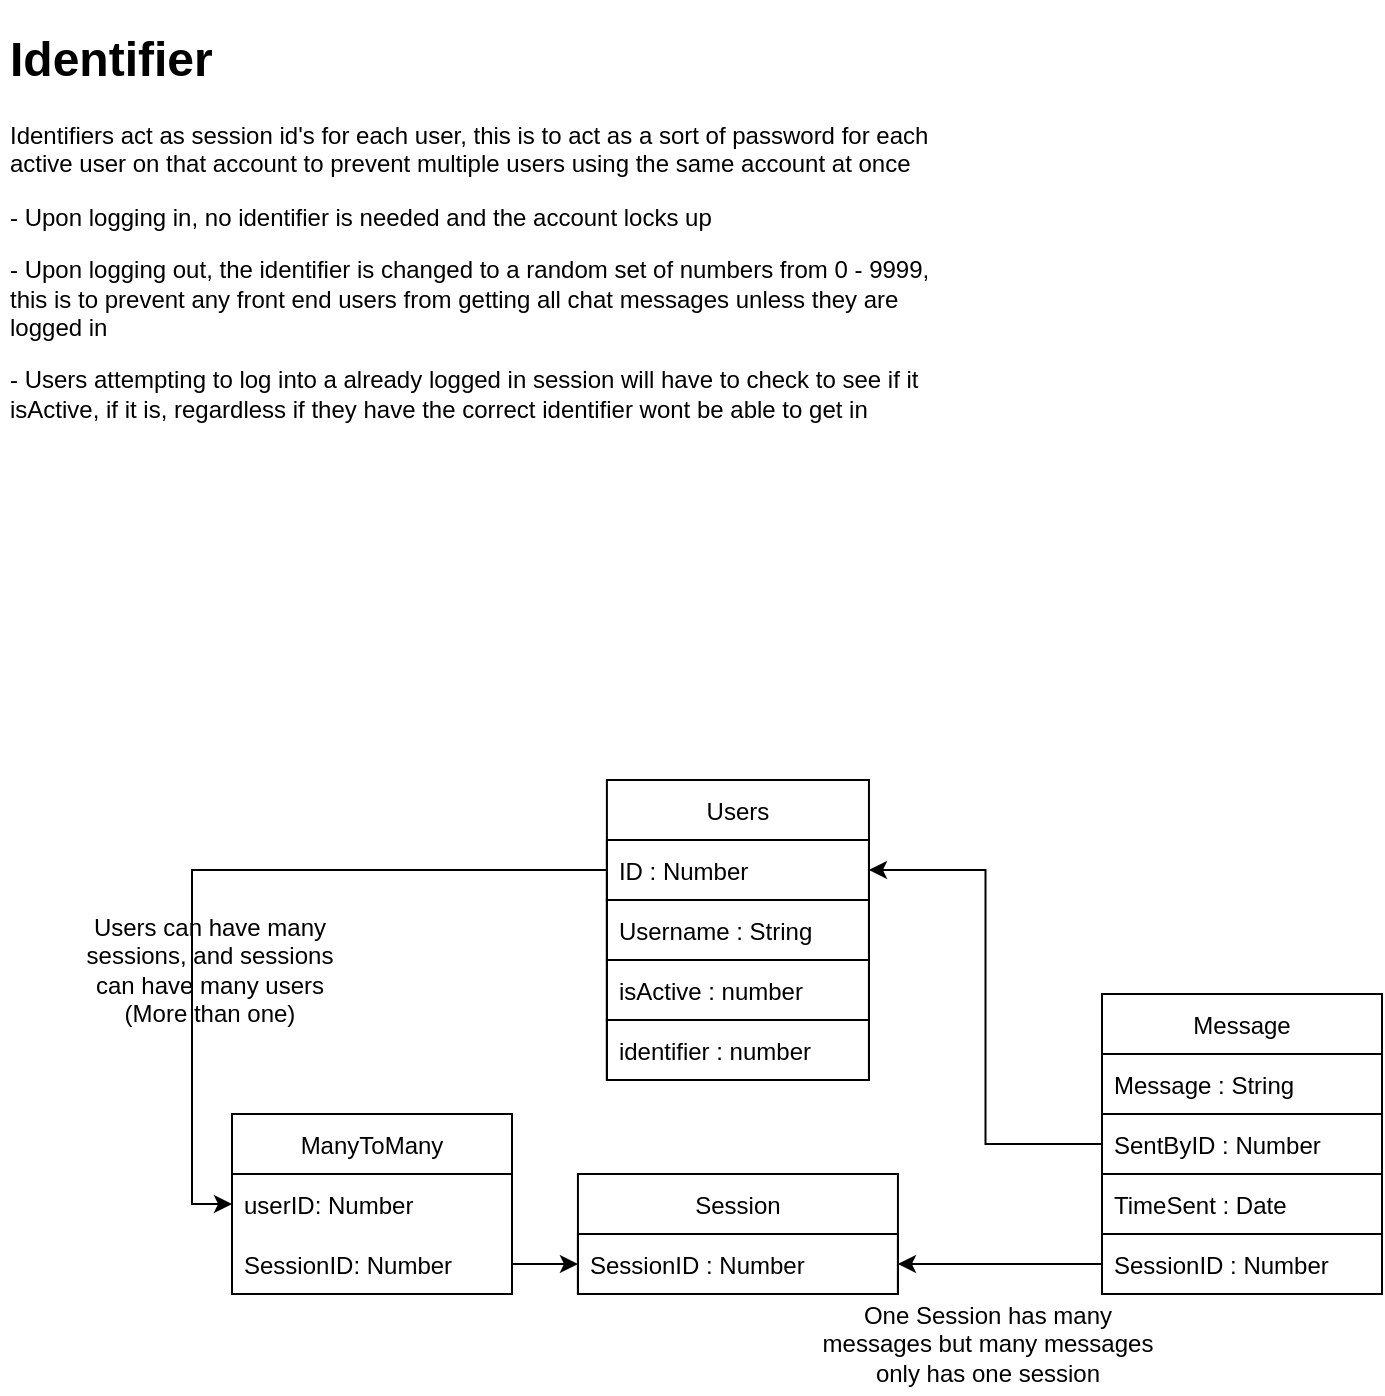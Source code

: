 <mxfile version="20.3.0" type="device"><diagram id="C5RBs43oDa-KdzZeNtuy" name="Page-1"><mxGraphModel dx="980" dy="597" grid="1" gridSize="10" guides="1" tooltips="1" connect="1" arrows="1" fold="1" page="1" pageScale="1" pageWidth="827" pageHeight="1169" math="0" shadow="0"><root><mxCell id="WIyWlLk6GJQsqaUBKTNV-0"/><mxCell id="WIyWlLk6GJQsqaUBKTNV-1" parent="WIyWlLk6GJQsqaUBKTNV-0"/><mxCell id="Gs_CtV-0VF5Xz-4KBrCR-4" value="Users" style="swimlane;fontStyle=0;childLayout=stackLayout;horizontal=1;startSize=30;horizontalStack=0;resizeParent=1;resizeParentMax=0;resizeLast=0;collapsible=1;marginBottom=0;strokeColor=default;" parent="WIyWlLk6GJQsqaUBKTNV-1" vertex="1"><mxGeometry x="313.45" y="390" width="131.03" height="150" as="geometry"><mxRectangle x="447" y="380" width="70" height="30" as="alternateBounds"/></mxGeometry></mxCell><mxCell id="Gs_CtV-0VF5Xz-4KBrCR-5" value="ID : Number" style="text;strokeColor=default;fillColor=none;align=left;verticalAlign=middle;spacingLeft=4;spacingRight=4;overflow=hidden;points=[[0,0.5],[1,0.5]];portConstraint=eastwest;rotatable=0;" parent="Gs_CtV-0VF5Xz-4KBrCR-4" vertex="1"><mxGeometry y="30" width="131.03" height="30" as="geometry"/></mxCell><mxCell id="Gs_CtV-0VF5Xz-4KBrCR-6" value="Username : String" style="text;strokeColor=default;fillColor=none;align=left;verticalAlign=middle;spacingLeft=4;spacingRight=4;overflow=hidden;points=[[0,0.5],[1,0.5]];portConstraint=eastwest;rotatable=0;" parent="Gs_CtV-0VF5Xz-4KBrCR-4" vertex="1"><mxGeometry y="60" width="131.03" height="30" as="geometry"/></mxCell><mxCell id="hytak1CRuZ3xvASbIkI9-0" value="isActive : number" style="text;strokeColor=default;fillColor=none;align=left;verticalAlign=middle;spacingLeft=4;spacingRight=4;overflow=hidden;points=[[0,0.5],[1,0.5]];portConstraint=eastwest;rotatable=0;" vertex="1" parent="Gs_CtV-0VF5Xz-4KBrCR-4"><mxGeometry y="90" width="131.03" height="30" as="geometry"/></mxCell><mxCell id="hytak1CRuZ3xvASbIkI9-1" value="identifier : number" style="text;strokeColor=default;fillColor=none;align=left;verticalAlign=middle;spacingLeft=4;spacingRight=4;overflow=hidden;points=[[0,0.5],[1,0.5]];portConstraint=eastwest;rotatable=0;" vertex="1" parent="Gs_CtV-0VF5Xz-4KBrCR-4"><mxGeometry y="120" width="131.03" height="30" as="geometry"/></mxCell><mxCell id="Gs_CtV-0VF5Xz-4KBrCR-8" value="Message" style="swimlane;fontStyle=0;childLayout=stackLayout;horizontal=1;startSize=30;horizontalStack=0;resizeParent=1;resizeParentMax=0;resizeLast=0;collapsible=1;marginBottom=0;strokeColor=default;" parent="WIyWlLk6GJQsqaUBKTNV-1" vertex="1"><mxGeometry x="561" y="497" width="140" height="150" as="geometry"/></mxCell><mxCell id="Gs_CtV-0VF5Xz-4KBrCR-28" value="Message : String" style="text;strokeColor=default;fillColor=none;align=left;verticalAlign=middle;spacingLeft=4;spacingRight=4;overflow=hidden;points=[[0,0.5],[1,0.5]];portConstraint=eastwest;rotatable=0;" parent="Gs_CtV-0VF5Xz-4KBrCR-8" vertex="1"><mxGeometry y="30" width="140" height="30" as="geometry"/></mxCell><mxCell id="Gs_CtV-0VF5Xz-4KBrCR-29" value="SentByID : Number" style="text;strokeColor=default;fillColor=none;align=left;verticalAlign=middle;spacingLeft=4;spacingRight=4;overflow=hidden;points=[[0,0.5],[1,0.5]];portConstraint=eastwest;rotatable=0;" parent="Gs_CtV-0VF5Xz-4KBrCR-8" vertex="1"><mxGeometry y="60" width="140" height="30" as="geometry"/></mxCell><mxCell id="Gs_CtV-0VF5Xz-4KBrCR-25" value="TimeSent : Date" style="text;strokeColor=default;fillColor=none;align=left;verticalAlign=middle;spacingLeft=4;spacingRight=4;overflow=hidden;points=[[0,0.5],[1,0.5]];portConstraint=eastwest;rotatable=0;" parent="Gs_CtV-0VF5Xz-4KBrCR-8" vertex="1"><mxGeometry y="90" width="140" height="30" as="geometry"/></mxCell><mxCell id="Ur5nQp-C26uejdGmV4jt-1" value="SessionID : Number" style="text;strokeColor=default;fillColor=none;align=left;verticalAlign=middle;spacingLeft=4;spacingRight=4;overflow=hidden;points=[[0,0.5],[1,0.5]];portConstraint=eastwest;rotatable=0;" parent="Gs_CtV-0VF5Xz-4KBrCR-8" vertex="1"><mxGeometry y="120" width="140" height="30" as="geometry"/></mxCell><mxCell id="Gs_CtV-0VF5Xz-4KBrCR-18" value="Session" style="swimlane;fontStyle=0;childLayout=stackLayout;horizontal=1;startSize=30;horizontalStack=0;resizeParent=1;resizeParentMax=0;resizeLast=0;collapsible=1;marginBottom=0;" parent="WIyWlLk6GJQsqaUBKTNV-1" vertex="1"><mxGeometry x="298.97" y="587" width="160" height="60" as="geometry"><mxRectangle x="20" y="430" width="80" height="30" as="alternateBounds"/></mxGeometry></mxCell><mxCell id="Gs_CtV-0VF5Xz-4KBrCR-19" value="SessionID : Number" style="text;strokeColor=default;fillColor=none;align=left;verticalAlign=middle;spacingLeft=4;spacingRight=4;overflow=hidden;points=[[0,0.5],[1,0.5]];portConstraint=eastwest;rotatable=0;" parent="Gs_CtV-0VF5Xz-4KBrCR-18" vertex="1"><mxGeometry y="30" width="160" height="30" as="geometry"/></mxCell><mxCell id="_CRe_qqlO4A6G7G02Qxx-0" value="ManyToMany" style="swimlane;fontStyle=0;childLayout=stackLayout;horizontal=1;startSize=30;horizontalStack=0;resizeParent=1;resizeParentMax=0;resizeLast=0;collapsible=1;marginBottom=0;" parent="WIyWlLk6GJQsqaUBKTNV-1" vertex="1"><mxGeometry x="126" y="557" width="140" height="90" as="geometry"/></mxCell><mxCell id="_CRe_qqlO4A6G7G02Qxx-1" value="userID: Number" style="text;strokeColor=none;fillColor=none;align=left;verticalAlign=middle;spacingLeft=4;spacingRight=4;overflow=hidden;points=[[0,0.5],[1,0.5]];portConstraint=eastwest;rotatable=0;" parent="_CRe_qqlO4A6G7G02Qxx-0" vertex="1"><mxGeometry y="30" width="140" height="30" as="geometry"/></mxCell><mxCell id="_CRe_qqlO4A6G7G02Qxx-2" value="SessionID: Number" style="text;strokeColor=none;fillColor=none;align=left;verticalAlign=middle;spacingLeft=4;spacingRight=4;overflow=hidden;points=[[0,0.5],[1,0.5]];portConstraint=eastwest;rotatable=0;" parent="_CRe_qqlO4A6G7G02Qxx-0" vertex="1"><mxGeometry y="60" width="140" height="30" as="geometry"/></mxCell><mxCell id="_CRe_qqlO4A6G7G02Qxx-4" style="edgeStyle=orthogonalEdgeStyle;rounded=0;orthogonalLoop=1;jettySize=auto;html=1;exitX=1;exitY=0.5;exitDx=0;exitDy=0;entryX=0;entryY=0.5;entryDx=0;entryDy=0;" parent="WIyWlLk6GJQsqaUBKTNV-1" source="_CRe_qqlO4A6G7G02Qxx-2" target="Gs_CtV-0VF5Xz-4KBrCR-19" edge="1"><mxGeometry relative="1" as="geometry"/></mxCell><mxCell id="_CRe_qqlO4A6G7G02Qxx-5" style="edgeStyle=orthogonalEdgeStyle;rounded=0;orthogonalLoop=1;jettySize=auto;html=1;exitX=0;exitY=0.5;exitDx=0;exitDy=0;entryX=1;entryY=0.5;entryDx=0;entryDy=0;" parent="WIyWlLk6GJQsqaUBKTNV-1" source="Ur5nQp-C26uejdGmV4jt-1" target="Gs_CtV-0VF5Xz-4KBrCR-19" edge="1"><mxGeometry relative="1" as="geometry"/></mxCell><mxCell id="_CRe_qqlO4A6G7G02Qxx-6" value="Users can have many sessions, and sessions can have many users (More than one)" style="text;html=1;strokeColor=none;fillColor=none;align=center;verticalAlign=middle;whiteSpace=wrap;rounded=0;" parent="WIyWlLk6GJQsqaUBKTNV-1" vertex="1"><mxGeometry x="50" y="470" width="130" height="30" as="geometry"/></mxCell><mxCell id="_CRe_qqlO4A6G7G02Qxx-7" value="One Session has many messages but many messages only has one session" style="text;html=1;strokeColor=none;fillColor=none;align=center;verticalAlign=middle;whiteSpace=wrap;rounded=0;" parent="WIyWlLk6GJQsqaUBKTNV-1" vertex="1"><mxGeometry x="414" y="647" width="180" height="50" as="geometry"/></mxCell><mxCell id="hytak1CRuZ3xvASbIkI9-2" style="edgeStyle=orthogonalEdgeStyle;rounded=0;orthogonalLoop=1;jettySize=auto;html=1;exitX=0;exitY=0.5;exitDx=0;exitDy=0;entryX=1;entryY=0.5;entryDx=0;entryDy=0;" edge="1" parent="WIyWlLk6GJQsqaUBKTNV-1" source="Gs_CtV-0VF5Xz-4KBrCR-29" target="Gs_CtV-0VF5Xz-4KBrCR-5"><mxGeometry relative="1" as="geometry"/></mxCell><mxCell id="hytak1CRuZ3xvASbIkI9-3" style="edgeStyle=orthogonalEdgeStyle;rounded=0;orthogonalLoop=1;jettySize=auto;html=1;exitX=0;exitY=0.5;exitDx=0;exitDy=0;entryX=0;entryY=0.5;entryDx=0;entryDy=0;" edge="1" parent="WIyWlLk6GJQsqaUBKTNV-1" source="Gs_CtV-0VF5Xz-4KBrCR-5" target="_CRe_qqlO4A6G7G02Qxx-1"><mxGeometry relative="1" as="geometry"/></mxCell><mxCell id="hytak1CRuZ3xvASbIkI9-4" value="&lt;h1&gt;Identifier&lt;/h1&gt;&lt;p&gt;Identifiers act as session id's for each user, this is to act as a sort of password for each active user on that account to prevent multiple users using the same account at once&lt;/p&gt;&lt;p&gt;- Upon logging in, no identifier is needed and the account locks up&lt;/p&gt;&lt;p&gt;- Upon logging out, the identifier is changed to a random set of numbers from 0 - 9999, this is to prevent any front end users from getting all chat messages unless they are logged in&lt;/p&gt;&lt;p&gt;- Users attempting to log into a already logged in session will have to check to see if it isActive, if it is, regardless if they have the correct identifier wont be able to get in&lt;/p&gt;" style="text;html=1;strokeColor=none;fillColor=none;spacing=5;spacingTop=-20;whiteSpace=wrap;overflow=hidden;rounded=0;" vertex="1" parent="WIyWlLk6GJQsqaUBKTNV-1"><mxGeometry x="10" y="10" width="470" height="330" as="geometry"/></mxCell></root></mxGraphModel></diagram></mxfile>